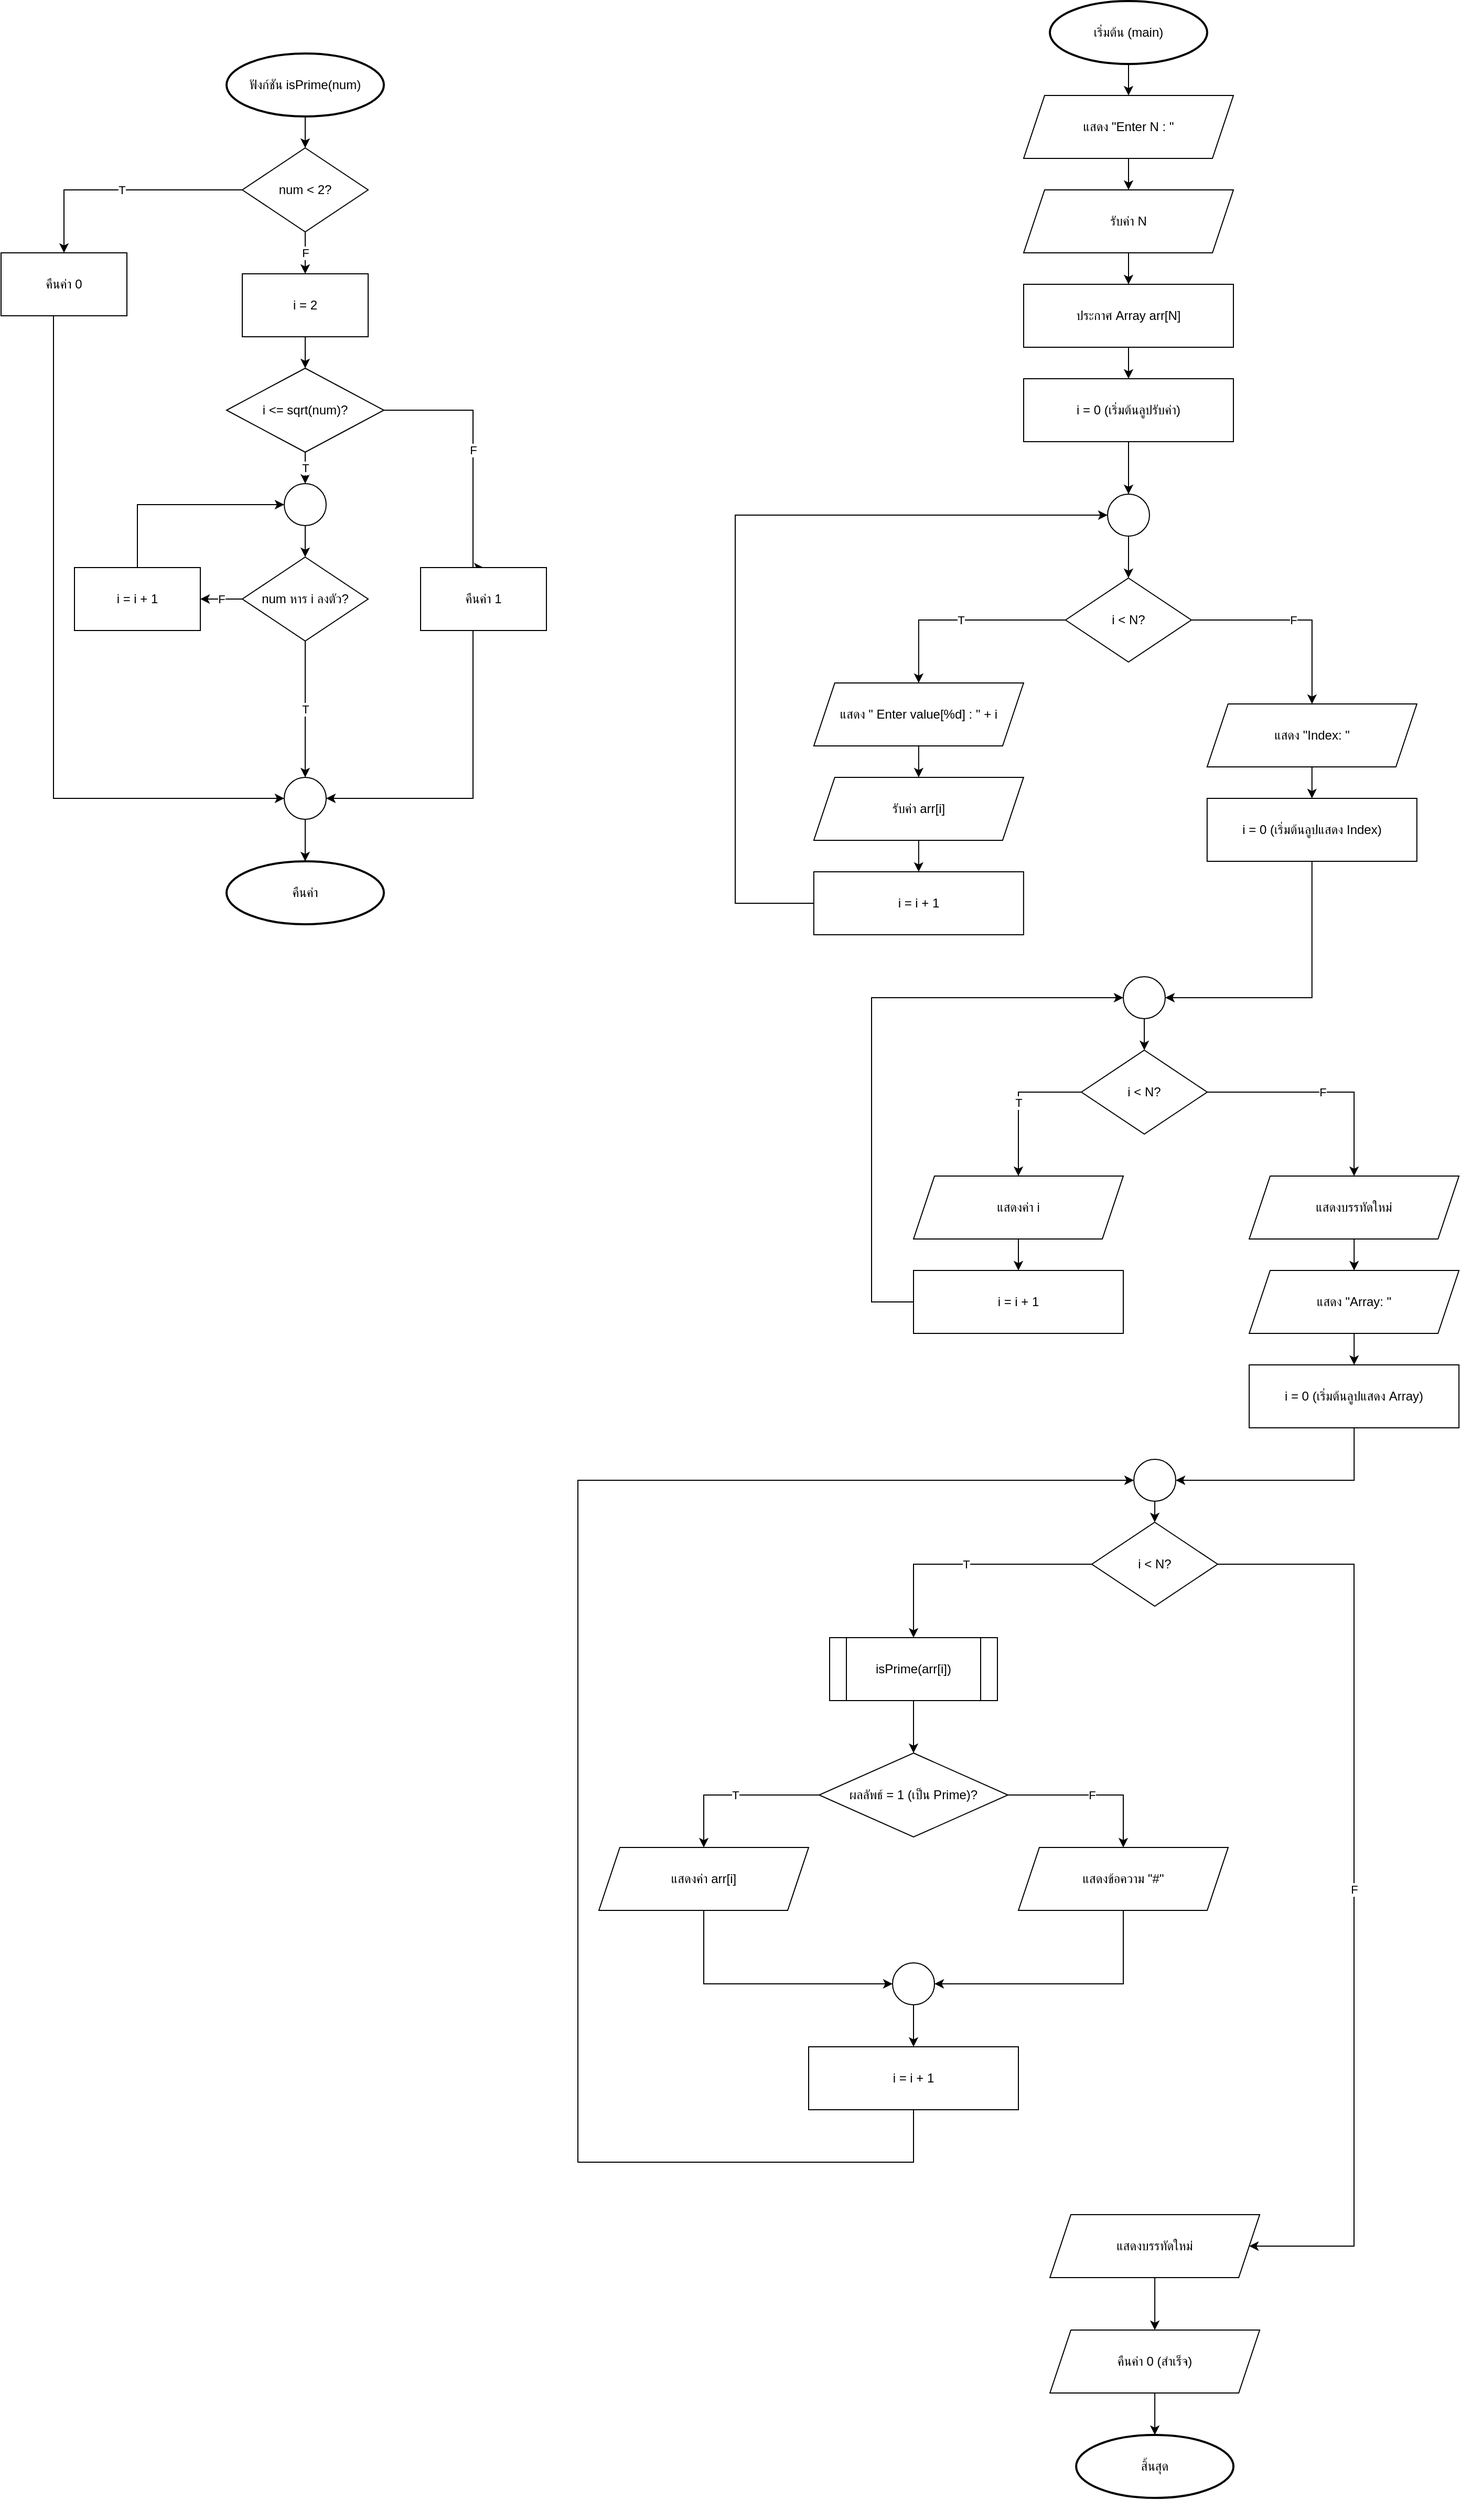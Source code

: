<mxfile version="28.2.5">
  <diagram name="Page-1" id="rnqTMdlOB1GUrwJixlVp">
    <mxGraphModel dx="6427" dy="3123" grid="1" gridSize="10" guides="1" tooltips="1" connect="1" arrows="1" fold="1" page="1" pageScale="1" pageWidth="850" pageHeight="1100" math="0" shadow="0">
      <root>
        <mxCell id="0" />
        <mxCell id="1" parent="0" />
        <mxCell id="P1" value="ฟังก์ชัน isPrime(num)" style="strokeWidth=2;html=1;shape=mxgraph.flowchart.start_1;whiteSpace=wrap;" vertex="1" parent="1">
          <mxGeometry x="-485" y="80" width="150" height="60" as="geometry" />
        </mxCell>
        <mxCell id="P1_P2" style="edgeStyle=orthogonalEdgeStyle;rounded=0;orthogonalLoop=1;jettySize=auto;html=1;" edge="1" parent="1" source="P1" target="P2">
          <mxGeometry relative="1" as="geometry" />
        </mxCell>
        <mxCell id="P2" value="num &amp;lt; 2?" style="rhombus;whiteSpace=wrap;html=1;" vertex="1" parent="1">
          <mxGeometry x="-470" y="170" width="120" height="80" as="geometry" />
        </mxCell>
        <mxCell id="P2_P3" value="T" style="edgeStyle=orthogonalEdgeStyle;rounded=0;orthogonalLoop=1;jettySize=auto;html=1;exitX=0;exitY=0.5;exitDx=0;exitDy=0;entryX=0.5;entryY=0;entryDx=0;entryDy=0;" edge="1" parent="1" source="P2" target="P3">
          <mxGeometry relative="1" as="geometry">
            <Array as="points">
              <mxPoint x="-640" y="210" />
            </Array>
          </mxGeometry>
        </mxCell>
        <mxCell id="P2_P4" value="F" style="edgeStyle=orthogonalEdgeStyle;rounded=0;orthogonalLoop=1;jettySize=auto;html=1;" edge="1" parent="1" source="P2" target="P4">
          <mxGeometry relative="1" as="geometry" />
        </mxCell>
        <mxCell id="P3" value="คืนค่า 0" style="whiteSpace=wrap;html=1;" vertex="1" parent="1">
          <mxGeometry x="-700" y="270" width="120" height="60" as="geometry" />
        </mxCell>
        <mxCell id="P4" value="i = 2" style="whiteSpace=wrap;html=1;" vertex="1" parent="1">
          <mxGeometry x="-470" y="290" width="120" height="60" as="geometry" />
        </mxCell>
        <mxCell id="P4_P5" style="edgeStyle=orthogonalEdgeStyle;rounded=0;orthogonalLoop=1;jettySize=auto;html=1;" edge="1" parent="1" source="P4" target="P5">
          <mxGeometry relative="1" as="geometry" />
        </mxCell>
        <mxCell id="P5" value="i &amp;lt;= sqrt(num)?" style="rhombus;whiteSpace=wrap;html=1;" vertex="1" parent="1">
          <mxGeometry x="-485" y="380" width="150" height="80" as="geometry" />
        </mxCell>
        <mxCell id="P5_P6" value="T" style="edgeStyle=orthogonalEdgeStyle;rounded=0;orthogonalLoop=1;jettySize=auto;html=1;entryX=0.5;entryY=0;entryDx=0;entryDy=0;" edge="1" parent="1" source="P5" target="e5eQFq_2TBy1SvqOvi-E-1">
          <mxGeometry relative="1" as="geometry" />
        </mxCell>
        <mxCell id="P5_P7" value="F" style="edgeStyle=orthogonalEdgeStyle;rounded=0;orthogonalLoop=1;jettySize=auto;html=1;exitX=1;exitY=0.5;exitDx=0;exitDy=0;entryX=0.5;entryY=0;entryDx=0;entryDy=0;" edge="1" parent="1" source="P5" target="P7">
          <mxGeometry relative="1" as="geometry">
            <Array as="points">
              <mxPoint x="-250" y="420" />
            </Array>
          </mxGeometry>
        </mxCell>
        <mxCell id="P6" value="num หาร i ลงตัว?" style="rhombus;whiteSpace=wrap;html=1;" vertex="1" parent="1">
          <mxGeometry x="-470" y="560" width="120" height="80" as="geometry" />
        </mxCell>
        <mxCell id="P6_P3_conn" value="T" style="edgeStyle=orthogonalEdgeStyle;rounded=0;orthogonalLoop=1;jettySize=auto;html=1;exitX=0.5;exitY=1;exitDx=0;exitDy=0;" edge="1" parent="1" source="P6" target="P3_conn">
          <mxGeometry relative="1" as="geometry">
            <Array as="points">
              <mxPoint x="-410" y="700" />
              <mxPoint x="-410" y="700" />
            </Array>
            <mxPoint x="-350" y="550" as="sourcePoint" />
          </mxGeometry>
        </mxCell>
        <mxCell id="P6_P8" value="F" style="edgeStyle=orthogonalEdgeStyle;rounded=0;orthogonalLoop=1;jettySize=auto;html=1;" edge="1" parent="1" source="P6" target="P8">
          <mxGeometry relative="1" as="geometry" />
        </mxCell>
        <mxCell id="P7" value="คืนค่า 1" style="whiteSpace=wrap;html=1;" vertex="1" parent="1">
          <mxGeometry x="-300" y="570" width="120" height="60" as="geometry" />
        </mxCell>
        <mxCell id="P8" value="i = i + 1" style="whiteSpace=wrap;html=1;" vertex="1" parent="1">
          <mxGeometry x="-630" y="570" width="120" height="60" as="geometry" />
        </mxCell>
        <mxCell id="P8_P5_conn" style="edgeStyle=orthogonalEdgeStyle;rounded=0;orthogonalLoop=1;jettySize=auto;html=1;exitX=0.5;exitY=0;exitDx=0;exitDy=0;entryX=0;entryY=0.5;entryDx=0;entryDy=0;" edge="1" parent="1" source="P8" target="e5eQFq_2TBy1SvqOvi-E-1">
          <mxGeometry relative="1" as="geometry">
            <Array as="points">
              <mxPoint x="-570" y="510" />
            </Array>
            <mxPoint x="-500" y="490" as="targetPoint" />
          </mxGeometry>
        </mxCell>
        <mxCell id="P3_conn" value="" style="ellipse;whiteSpace=wrap;html=1;" vertex="1" parent="1">
          <mxGeometry x="-430" y="770" width="40" height="40" as="geometry" />
        </mxCell>
        <mxCell id="P3_P10" style="edgeStyle=orthogonalEdgeStyle;rounded=0;orthogonalLoop=1;jettySize=auto;html=1;entryX=0;entryY=0.5;entryDx=0;entryDy=0;" edge="1" parent="1" source="P3" target="P3_conn">
          <mxGeometry relative="1" as="geometry">
            <Array as="points">
              <mxPoint x="-650" y="320" />
              <mxPoint x="-650" y="790" />
            </Array>
          </mxGeometry>
        </mxCell>
        <mxCell id="P7_P10" style="edgeStyle=orthogonalEdgeStyle;rounded=0;orthogonalLoop=1;jettySize=auto;html=1;exitX=0.5;exitY=1;exitDx=0;exitDy=0;" edge="1" parent="1" source="P7">
          <mxGeometry relative="1" as="geometry">
            <Array as="points">
              <mxPoint x="-250" y="790" />
            </Array>
            <mxPoint x="-390" y="790" as="targetPoint" />
          </mxGeometry>
        </mxCell>
        <mxCell id="P3_P11" style="edgeStyle=orthogonalEdgeStyle;rounded=0;orthogonalLoop=1;jettySize=auto;html=1;" edge="1" parent="1" source="P3_conn" target="P11">
          <mxGeometry relative="1" as="geometry" />
        </mxCell>
        <mxCell id="P11" value="คืนค่า" style="strokeWidth=2;html=1;shape=mxgraph.flowchart.start_1;whiteSpace=wrap;" vertex="1" parent="1">
          <mxGeometry x="-485" y="850" width="150" height="60" as="geometry" />
        </mxCell>
        <mxCell id="M1" value="เริ่มต้น (main)" style="strokeWidth=2;html=1;shape=mxgraph.flowchart.start_1;whiteSpace=wrap;" vertex="1" parent="1">
          <mxGeometry x="300" y="30" width="150" height="60" as="geometry" />
        </mxCell>
        <mxCell id="M1_M2" style="edgeStyle=orthogonalEdgeStyle;rounded=0;orthogonalLoop=1;jettySize=auto;html=1;" edge="1" parent="1" source="M1" target="M2">
          <mxGeometry relative="1" as="geometry" />
        </mxCell>
        <mxCell id="M2" value="แสดง &quot;Enter N : &quot;" style="shape=parallelogram;perimeter=parallelogramPerimeter;whiteSpace=wrap;html=1;fixedSize=1;" vertex="1" parent="1">
          <mxGeometry x="275" y="120" width="200" height="60" as="geometry" />
        </mxCell>
        <mxCell id="M2_M3" style="edgeStyle=orthogonalEdgeStyle;rounded=0;orthogonalLoop=1;jettySize=auto;html=1;" edge="1" parent="1" source="M2" target="M3">
          <mxGeometry relative="1" as="geometry" />
        </mxCell>
        <mxCell id="M3" value="รับค่า N" style="shape=parallelogram;perimeter=parallelogramPerimeter;whiteSpace=wrap;html=1;fixedSize=1;" vertex="1" parent="1">
          <mxGeometry x="275" y="210" width="200" height="60" as="geometry" />
        </mxCell>
        <mxCell id="M3_M4" style="edgeStyle=orthogonalEdgeStyle;rounded=0;orthogonalLoop=1;jettySize=auto;html=1;" edge="1" parent="1" source="M3" target="M4">
          <mxGeometry relative="1" as="geometry" />
        </mxCell>
        <mxCell id="M4" value="ประกาศ Array arr[N]" style="whiteSpace=wrap;html=1;" vertex="1" parent="1">
          <mxGeometry x="275" y="300" width="200" height="60" as="geometry" />
        </mxCell>
        <mxCell id="M4_M5" style="edgeStyle=orthogonalEdgeStyle;rounded=0;orthogonalLoop=1;jettySize=auto;html=1;" edge="1" parent="1" source="M4" target="M5">
          <mxGeometry relative="1" as="geometry" />
        </mxCell>
        <mxCell id="M5" value="i = 0 (เริ่มต้นลูปรับค่า)" style="whiteSpace=wrap;html=1;" vertex="1" parent="1">
          <mxGeometry x="275" y="390" width="200" height="60" as="geometry" />
        </mxCell>
        <mxCell id="M5_M6" style="edgeStyle=orthogonalEdgeStyle;rounded=0;orthogonalLoop=1;jettySize=auto;html=1;entryX=0.5;entryY=0;entryDx=0;entryDy=0;" edge="1" parent="1" source="M5" target="e5eQFq_2TBy1SvqOvi-E-3">
          <mxGeometry relative="1" as="geometry" />
        </mxCell>
        <mxCell id="M6" value="i &amp;lt; N?" style="rhombus;whiteSpace=wrap;html=1;" vertex="1" parent="1">
          <mxGeometry x="314.93" y="580" width="120" height="80" as="geometry" />
        </mxCell>
        <mxCell id="M6_M7" value="T" style="edgeStyle=orthogonalEdgeStyle;rounded=0;orthogonalLoop=1;jettySize=auto;html=1;exitX=0;exitY=0.5;exitDx=0;exitDy=0;" edge="1" parent="1" source="M6" target="M7">
          <mxGeometry relative="1" as="geometry">
            <mxPoint x="174.93" y="640" as="sourcePoint" />
          </mxGeometry>
        </mxCell>
        <mxCell id="M7" value="แสดง &quot; Enter value[%d] : &quot; + i" style="shape=parallelogram;perimeter=parallelogramPerimeter;whiteSpace=wrap;html=1;fixedSize=1;" vertex="1" parent="1">
          <mxGeometry x="74.93" y="680" width="200" height="60" as="geometry" />
        </mxCell>
        <mxCell id="M7_M8" style="edgeStyle=orthogonalEdgeStyle;rounded=0;orthogonalLoop=1;jettySize=auto;html=1;" edge="1" parent="1" source="M7" target="M8">
          <mxGeometry relative="1" as="geometry" />
        </mxCell>
        <mxCell id="M8" value="รับค่า arr[i]" style="shape=parallelogram;perimeter=parallelogramPerimeter;whiteSpace=wrap;html=1;fixedSize=1;" vertex="1" parent="1">
          <mxGeometry x="74.93" y="770" width="200" height="60" as="geometry" />
        </mxCell>
        <mxCell id="M8_M9" style="edgeStyle=orthogonalEdgeStyle;rounded=0;orthogonalLoop=1;jettySize=auto;html=1;" edge="1" parent="1" source="M8" target="M9">
          <mxGeometry relative="1" as="geometry" />
        </mxCell>
        <mxCell id="M9" value="i = i + 1" style="whiteSpace=wrap;html=1;" vertex="1" parent="1">
          <mxGeometry x="74.93" y="860" width="200" height="60" as="geometry" />
        </mxCell>
        <mxCell id="M9_M6_conn" style="edgeStyle=orthogonalEdgeStyle;rounded=0;orthogonalLoop=1;jettySize=auto;html=1;entryX=0;entryY=0.5;entryDx=0;entryDy=0;exitX=0;exitY=0.5;exitDx=0;exitDy=0;" edge="1" parent="1" source="M9" target="e5eQFq_2TBy1SvqOvi-E-3">
          <mxGeometry relative="1" as="geometry">
            <Array as="points">
              <mxPoint y="890" />
              <mxPoint y="520" />
            </Array>
            <mxPoint x="174.93" y="600" as="targetPoint" />
          </mxGeometry>
        </mxCell>
        <mxCell id="M6_M10" value="F" style="edgeStyle=orthogonalEdgeStyle;rounded=0;orthogonalLoop=1;jettySize=auto;html=1;exitX=1;exitY=0.5;exitDx=0;exitDy=0;" edge="1" parent="1" source="M6" target="M10">
          <mxGeometry relative="1" as="geometry">
            <Array as="points">
              <mxPoint x="549.93" y="620" />
            </Array>
          </mxGeometry>
        </mxCell>
        <mxCell id="M10" value="แสดง &quot;Index: &quot;" style="shape=parallelogram;perimeter=parallelogramPerimeter;whiteSpace=wrap;html=1;fixedSize=1;" vertex="1" parent="1">
          <mxGeometry x="449.93" y="700" width="200" height="60" as="geometry" />
        </mxCell>
        <mxCell id="M10_M11" style="edgeStyle=orthogonalEdgeStyle;rounded=0;orthogonalLoop=1;jettySize=auto;html=1;" edge="1" parent="1" source="M10" target="M11">
          <mxGeometry relative="1" as="geometry" />
        </mxCell>
        <mxCell id="M11" value="i = 0 (เริ่มต้นลูปแสดง Index)" style="whiteSpace=wrap;html=1;" vertex="1" parent="1">
          <mxGeometry x="449.93" y="790" width="200" height="60" as="geometry" />
        </mxCell>
        <mxCell id="M11_M12" style="edgeStyle=orthogonalEdgeStyle;rounded=0;orthogonalLoop=1;jettySize=auto;html=1;entryX=1;entryY=0.5;entryDx=0;entryDy=0;" edge="1" parent="1" source="M11" target="e5eQFq_2TBy1SvqOvi-E-5">
          <mxGeometry relative="1" as="geometry">
            <Array as="points">
              <mxPoint x="550" y="980" />
            </Array>
          </mxGeometry>
        </mxCell>
        <mxCell id="M12" value="i &amp;lt; N?" style="rhombus;whiteSpace=wrap;html=1;" vertex="1" parent="1">
          <mxGeometry x="330.06" y="1030" width="120" height="80" as="geometry" />
        </mxCell>
        <mxCell id="M12_M13" value="T" style="edgeStyle=orthogonalEdgeStyle;rounded=0;orthogonalLoop=1;jettySize=auto;html=1;exitX=0;exitY=0.5;exitDx=0;exitDy=0;" edge="1" parent="1" source="M12" target="M13">
          <mxGeometry relative="1" as="geometry" />
        </mxCell>
        <mxCell id="M13" value="แสดงค่า i" style="shape=parallelogram;perimeter=parallelogramPerimeter;whiteSpace=wrap;html=1;fixedSize=1;" vertex="1" parent="1">
          <mxGeometry x="170" y="1150" width="200" height="60" as="geometry" />
        </mxCell>
        <mxCell id="M13_M14" style="edgeStyle=orthogonalEdgeStyle;rounded=0;orthogonalLoop=1;jettySize=auto;html=1;" edge="1" parent="1" source="M13" target="M14">
          <mxGeometry relative="1" as="geometry" />
        </mxCell>
        <mxCell id="M14" value="i = i + 1" style="whiteSpace=wrap;html=1;" vertex="1" parent="1">
          <mxGeometry x="170" y="1240" width="200" height="60" as="geometry" />
        </mxCell>
        <mxCell id="M14_M12_conn" style="edgeStyle=orthogonalEdgeStyle;rounded=0;orthogonalLoop=1;jettySize=auto;html=1;entryX=0;entryY=0.5;entryDx=0;entryDy=0;exitX=0;exitY=0.5;exitDx=0;exitDy=0;" edge="1" parent="1" source="M14" target="e5eQFq_2TBy1SvqOvi-E-5">
          <mxGeometry relative="1" as="geometry">
            <Array as="points">
              <mxPoint x="130" y="1270" />
              <mxPoint x="130" y="980" />
            </Array>
            <mxPoint x="380" y="1000" as="targetPoint" />
          </mxGeometry>
        </mxCell>
        <mxCell id="M12_M16" value="F" style="edgeStyle=orthogonalEdgeStyle;rounded=0;orthogonalLoop=1;jettySize=auto;html=1;exitX=1;exitY=0.5;exitDx=0;exitDy=0;" edge="1" parent="1" source="M12" target="M16">
          <mxGeometry relative="1" as="geometry">
            <Array as="points">
              <mxPoint x="590.06" y="1070" />
            </Array>
          </mxGeometry>
        </mxCell>
        <mxCell id="M16" value="แสดงบรรทัดใหม่" style="shape=parallelogram;perimeter=parallelogramPerimeter;whiteSpace=wrap;html=1;fixedSize=1;" vertex="1" parent="1">
          <mxGeometry x="490.06" y="1150" width="200" height="60" as="geometry" />
        </mxCell>
        <mxCell id="M16_M17" style="edgeStyle=orthogonalEdgeStyle;rounded=0;orthogonalLoop=1;jettySize=auto;html=1;" edge="1" parent="1" source="M16" target="M17">
          <mxGeometry relative="1" as="geometry" />
        </mxCell>
        <mxCell id="M17" value="แสดง &quot;Array: &quot;" style="shape=parallelogram;perimeter=parallelogramPerimeter;whiteSpace=wrap;html=1;fixedSize=1;" vertex="1" parent="1">
          <mxGeometry x="490.06" y="1240" width="200" height="60" as="geometry" />
        </mxCell>
        <mxCell id="M17_M18" style="edgeStyle=orthogonalEdgeStyle;rounded=0;orthogonalLoop=1;jettySize=auto;html=1;" edge="1" parent="1" source="M17" target="M18">
          <mxGeometry relative="1" as="geometry" />
        </mxCell>
        <mxCell id="M18" value="i = 0 (เริ่มต้นลูปแสดง Array)" style="whiteSpace=wrap;html=1;" vertex="1" parent="1">
          <mxGeometry x="490.06" y="1330" width="200" height="60" as="geometry" />
        </mxCell>
        <mxCell id="M18_M19" style="edgeStyle=orthogonalEdgeStyle;rounded=0;orthogonalLoop=1;jettySize=auto;html=1;entryX=1;entryY=0.5;entryDx=0;entryDy=0;" edge="1" parent="1" source="M18" target="e5eQFq_2TBy1SvqOvi-E-9">
          <mxGeometry relative="1" as="geometry">
            <Array as="points">
              <mxPoint x="590" y="1440" />
            </Array>
          </mxGeometry>
        </mxCell>
        <mxCell id="M19" value="i &amp;lt; N?" style="rhombus;whiteSpace=wrap;html=1;" vertex="1" parent="1">
          <mxGeometry x="340.0" y="1480" width="120" height="80" as="geometry" />
        </mxCell>
        <mxCell id="M19_M20" value="T" style="edgeStyle=orthogonalEdgeStyle;rounded=0;orthogonalLoop=1;jettySize=auto;html=1;" edge="1" parent="1" source="M19" target="M20">
          <mxGeometry relative="1" as="geometry" />
        </mxCell>
        <mxCell id="M20" value="isPrime(arr[i])" style="html=1;shape=process;whiteSpace=wrap;double=1;" vertex="1" parent="1">
          <mxGeometry x="90.0" y="1590" width="160" height="60" as="geometry" />
        </mxCell>
        <mxCell id="M20_M21" style="edgeStyle=orthogonalEdgeStyle;rounded=0;orthogonalLoop=1;jettySize=auto;html=1;" edge="1" parent="1" source="M20" target="M21">
          <mxGeometry relative="1" as="geometry" />
        </mxCell>
        <mxCell id="M21" value="ผลลัพธ์ = 1 (เป็น Prime)?" style="rhombus;whiteSpace=wrap;html=1;" vertex="1" parent="1">
          <mxGeometry x="80.0" y="1700" width="180" height="80" as="geometry" />
        </mxCell>
        <mxCell id="M21_M22" value="T" style="edgeStyle=orthogonalEdgeStyle;rounded=0;orthogonalLoop=1;jettySize=auto;html=1;exitX=0;exitY=0.5;exitDx=0;exitDy=0;" edge="1" parent="1" source="M21" target="M22">
          <mxGeometry relative="1" as="geometry">
            <Array as="points">
              <mxPoint x="-30.0" y="1740" />
            </Array>
          </mxGeometry>
        </mxCell>
        <mxCell id="M21_M23" value="F" style="edgeStyle=orthogonalEdgeStyle;rounded=0;orthogonalLoop=1;jettySize=auto;html=1;exitX=1;exitY=0.5;exitDx=0;exitDy=0;" edge="1" parent="1" source="M21" target="M23">
          <mxGeometry relative="1" as="geometry">
            <Array as="points">
              <mxPoint x="370" y="1740" />
            </Array>
          </mxGeometry>
        </mxCell>
        <mxCell id="M22" value="แสดงค่า arr[i]" style="shape=parallelogram;perimeter=parallelogramPerimeter;whiteSpace=wrap;html=1;fixedSize=1;" vertex="1" parent="1">
          <mxGeometry x="-130" y="1790" width="200" height="60" as="geometry" />
        </mxCell>
        <mxCell id="M22_M24" style="edgeStyle=orthogonalEdgeStyle;rounded=0;orthogonalLoop=1;jettySize=auto;html=1;entryX=0;entryY=0.5;entryDx=0;entryDy=0;exitX=0.5;exitY=1;exitDx=0;exitDy=0;" edge="1" parent="1" source="M22" target="e5eQFq_2TBy1SvqOvi-E-10">
          <mxGeometry relative="1" as="geometry" />
        </mxCell>
        <mxCell id="M23" value="แสดงข้อความ &quot;#&quot;" style="shape=parallelogram;perimeter=parallelogramPerimeter;whiteSpace=wrap;html=1;fixedSize=1;" vertex="1" parent="1">
          <mxGeometry x="270.0" y="1790" width="200" height="60" as="geometry" />
        </mxCell>
        <mxCell id="M23_M24" style="edgeStyle=orthogonalEdgeStyle;rounded=0;orthogonalLoop=1;jettySize=auto;html=1;entryX=1;entryY=0.5;entryDx=0;entryDy=0;" edge="1" parent="1" source="M23" target="e5eQFq_2TBy1SvqOvi-E-10">
          <mxGeometry relative="1" as="geometry">
            <Array as="points">
              <mxPoint x="370" y="1920" />
            </Array>
          </mxGeometry>
        </mxCell>
        <mxCell id="M24" value="i = i + 1" style="whiteSpace=wrap;html=1;" vertex="1" parent="1">
          <mxGeometry x="70.0" y="1980" width="200" height="60" as="geometry" />
        </mxCell>
        <mxCell id="M24_M19_conn" style="edgeStyle=orthogonalEdgeStyle;rounded=0;orthogonalLoop=1;jettySize=auto;html=1;entryX=0;entryY=0.5;entryDx=0;entryDy=0;exitX=0.5;exitY=1;exitDx=0;exitDy=0;" edge="1" parent="1" source="M24" target="e5eQFq_2TBy1SvqOvi-E-9">
          <mxGeometry relative="1" as="geometry">
            <Array as="points">
              <mxPoint x="170" y="2090" />
              <mxPoint x="-150" y="2090" />
              <mxPoint x="-150" y="1440" />
            </Array>
          </mxGeometry>
        </mxCell>
        <mxCell id="M19_M25" value="F" style="edgeStyle=orthogonalEdgeStyle;rounded=0;orthogonalLoop=1;jettySize=auto;html=1;exitX=1;exitY=0.5;exitDx=0;exitDy=0;" edge="1" parent="1" source="M19" target="M25">
          <mxGeometry relative="1" as="geometry">
            <Array as="points">
              <mxPoint x="590" y="1520" />
              <mxPoint x="590" y="2170" />
            </Array>
          </mxGeometry>
        </mxCell>
        <mxCell id="M25" value="แสดงบรรทัดใหม่" style="shape=parallelogram;perimeter=parallelogramPerimeter;whiteSpace=wrap;html=1;fixedSize=1;" vertex="1" parent="1">
          <mxGeometry x="300.06" y="2140" width="200" height="60" as="geometry" />
        </mxCell>
        <mxCell id="M25_M26" style="edgeStyle=orthogonalEdgeStyle;rounded=0;orthogonalLoop=1;jettySize=auto;html=1;" edge="1" parent="1" source="M25" target="M26">
          <mxGeometry relative="1" as="geometry" />
        </mxCell>
        <mxCell id="M26" value="คืนค่า 0 (สำเร็จ)" style="shape=parallelogram;perimeter=parallelogramPerimeter;whiteSpace=wrap;html=1;fixedSize=1;" vertex="1" parent="1">
          <mxGeometry x="300.06" y="2250" width="200" height="60" as="geometry" />
        </mxCell>
        <mxCell id="M26_M27" style="edgeStyle=orthogonalEdgeStyle;rounded=0;orthogonalLoop=1;jettySize=auto;html=1;" edge="1" parent="1" source="M26" target="M27">
          <mxGeometry relative="1" as="geometry" />
        </mxCell>
        <mxCell id="M27" value="สิ้นสุด" style="strokeWidth=2;html=1;shape=mxgraph.flowchart.start_1;whiteSpace=wrap;" vertex="1" parent="1">
          <mxGeometry x="325.06" y="2350" width="150" height="60" as="geometry" />
        </mxCell>
        <mxCell id="e5eQFq_2TBy1SvqOvi-E-2" style="edgeStyle=orthogonalEdgeStyle;rounded=0;orthogonalLoop=1;jettySize=auto;html=1;exitX=0.5;exitY=1;exitDx=0;exitDy=0;entryX=0.5;entryY=0;entryDx=0;entryDy=0;" edge="1" parent="1" source="e5eQFq_2TBy1SvqOvi-E-1" target="P6">
          <mxGeometry relative="1" as="geometry" />
        </mxCell>
        <mxCell id="e5eQFq_2TBy1SvqOvi-E-1" value="" style="ellipse;whiteSpace=wrap;html=1;" vertex="1" parent="1">
          <mxGeometry x="-430" y="490" width="40" height="40" as="geometry" />
        </mxCell>
        <mxCell id="e5eQFq_2TBy1SvqOvi-E-4" style="edgeStyle=orthogonalEdgeStyle;rounded=0;orthogonalLoop=1;jettySize=auto;html=1;exitX=0.5;exitY=1;exitDx=0;exitDy=0;entryX=0.5;entryY=0;entryDx=0;entryDy=0;" edge="1" parent="1" source="e5eQFq_2TBy1SvqOvi-E-3" target="M6">
          <mxGeometry relative="1" as="geometry" />
        </mxCell>
        <mxCell id="e5eQFq_2TBy1SvqOvi-E-3" value="" style="ellipse;whiteSpace=wrap;html=1;" vertex="1" parent="1">
          <mxGeometry x="355" y="500" width="40" height="40" as="geometry" />
        </mxCell>
        <mxCell id="e5eQFq_2TBy1SvqOvi-E-6" style="edgeStyle=orthogonalEdgeStyle;rounded=0;orthogonalLoop=1;jettySize=auto;html=1;exitX=0.5;exitY=1;exitDx=0;exitDy=0;entryX=0.5;entryY=0;entryDx=0;entryDy=0;" edge="1" parent="1" source="e5eQFq_2TBy1SvqOvi-E-5" target="M12">
          <mxGeometry relative="1" as="geometry" />
        </mxCell>
        <mxCell id="e5eQFq_2TBy1SvqOvi-E-5" value="" style="ellipse;whiteSpace=wrap;html=1;" vertex="1" parent="1">
          <mxGeometry x="370" y="960" width="40" height="40" as="geometry" />
        </mxCell>
        <mxCell id="e5eQFq_2TBy1SvqOvi-E-12" style="edgeStyle=orthogonalEdgeStyle;rounded=0;orthogonalLoop=1;jettySize=auto;html=1;exitX=0.5;exitY=1;exitDx=0;exitDy=0;entryX=0.5;entryY=0;entryDx=0;entryDy=0;" edge="1" parent="1" source="e5eQFq_2TBy1SvqOvi-E-9" target="M19">
          <mxGeometry relative="1" as="geometry" />
        </mxCell>
        <mxCell id="e5eQFq_2TBy1SvqOvi-E-9" value="" style="ellipse;whiteSpace=wrap;html=1;" vertex="1" parent="1">
          <mxGeometry x="380.06" y="1420" width="40" height="40" as="geometry" />
        </mxCell>
        <mxCell id="e5eQFq_2TBy1SvqOvi-E-11" style="edgeStyle=orthogonalEdgeStyle;rounded=0;orthogonalLoop=1;jettySize=auto;html=1;exitX=0.5;exitY=1;exitDx=0;exitDy=0;entryX=0.5;entryY=0;entryDx=0;entryDy=0;" edge="1" parent="1" source="e5eQFq_2TBy1SvqOvi-E-10" target="M24">
          <mxGeometry relative="1" as="geometry" />
        </mxCell>
        <mxCell id="e5eQFq_2TBy1SvqOvi-E-10" value="" style="ellipse;whiteSpace=wrap;html=1;" vertex="1" parent="1">
          <mxGeometry x="150" y="1900" width="40" height="40" as="geometry" />
        </mxCell>
      </root>
    </mxGraphModel>
  </diagram>
</mxfile>
